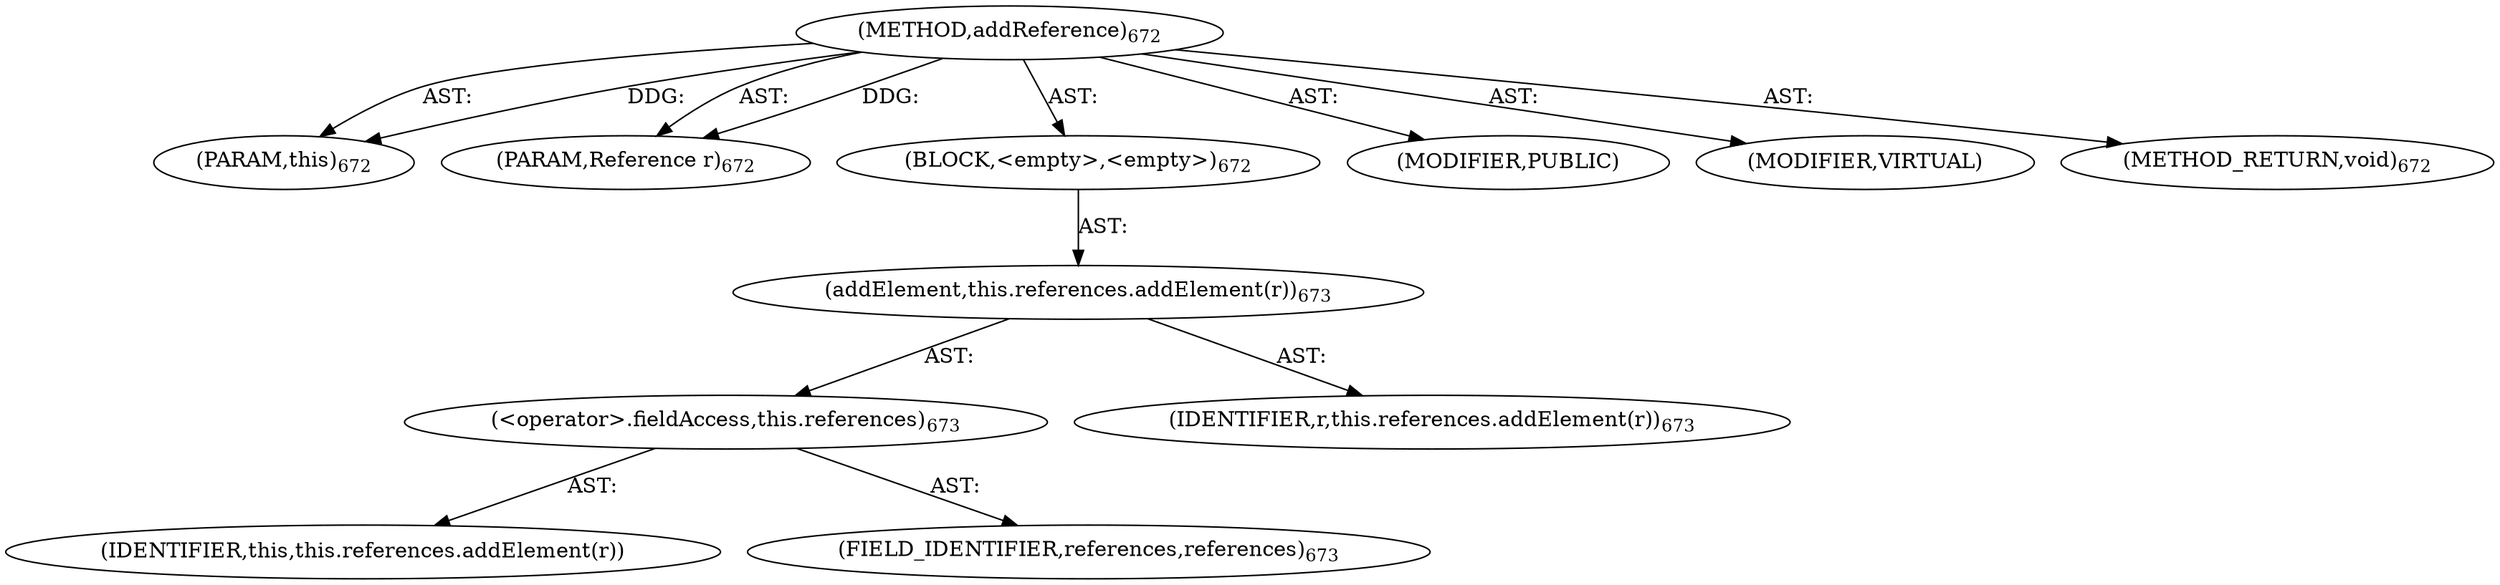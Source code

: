 digraph "addReference" {  
"111669149716" [label = <(METHOD,addReference)<SUB>672</SUB>> ]
"115964117030" [label = <(PARAM,this)<SUB>672</SUB>> ]
"115964117031" [label = <(PARAM,Reference r)<SUB>672</SUB>> ]
"25769803879" [label = <(BLOCK,&lt;empty&gt;,&lt;empty&gt;)<SUB>672</SUB>> ]
"30064771547" [label = <(addElement,this.references.addElement(r))<SUB>673</SUB>> ]
"30064771548" [label = <(&lt;operator&gt;.fieldAccess,this.references)<SUB>673</SUB>> ]
"68719477095" [label = <(IDENTIFIER,this,this.references.addElement(r))> ]
"55834574958" [label = <(FIELD_IDENTIFIER,references,references)<SUB>673</SUB>> ]
"68719477096" [label = <(IDENTIFIER,r,this.references.addElement(r))<SUB>673</SUB>> ]
"133143986227" [label = <(MODIFIER,PUBLIC)> ]
"133143986228" [label = <(MODIFIER,VIRTUAL)> ]
"128849018900" [label = <(METHOD_RETURN,void)<SUB>672</SUB>> ]
  "111669149716" -> "115964117030"  [ label = "AST: "] 
  "111669149716" -> "115964117031"  [ label = "AST: "] 
  "111669149716" -> "25769803879"  [ label = "AST: "] 
  "111669149716" -> "133143986227"  [ label = "AST: "] 
  "111669149716" -> "133143986228"  [ label = "AST: "] 
  "111669149716" -> "128849018900"  [ label = "AST: "] 
  "25769803879" -> "30064771547"  [ label = "AST: "] 
  "30064771547" -> "30064771548"  [ label = "AST: "] 
  "30064771547" -> "68719477096"  [ label = "AST: "] 
  "30064771548" -> "68719477095"  [ label = "AST: "] 
  "30064771548" -> "55834574958"  [ label = "AST: "] 
  "111669149716" -> "115964117030"  [ label = "DDG: "] 
  "111669149716" -> "115964117031"  [ label = "DDG: "] 
}
